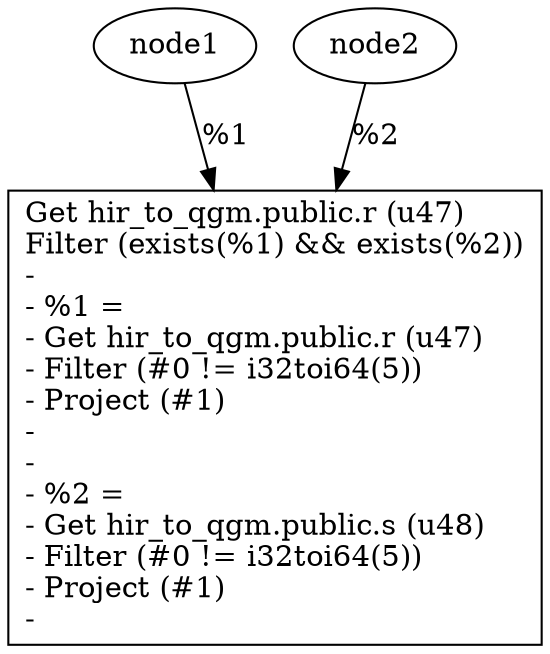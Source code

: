 digraph G {
    node0 [shape = record, label="Get hir_to_qgm.public.r (u47)\lFilter (exists(%1) && exists(%2))\l-\l- %1 =\l- Get hir_to_qgm.public.r (u47)\l- Filter (#0 != i32toi64(5))\l- Project (#1)\l-\l-\l- %2 =\l- Get hir_to_qgm.public.s (u48)\l- Filter (#0 != i32toi64(5))\l- Project (#1)\l-\l"]
    node1 -> node0 [label = "%1\l"]
    node2 -> node0 [label = "%2\l"]
}
